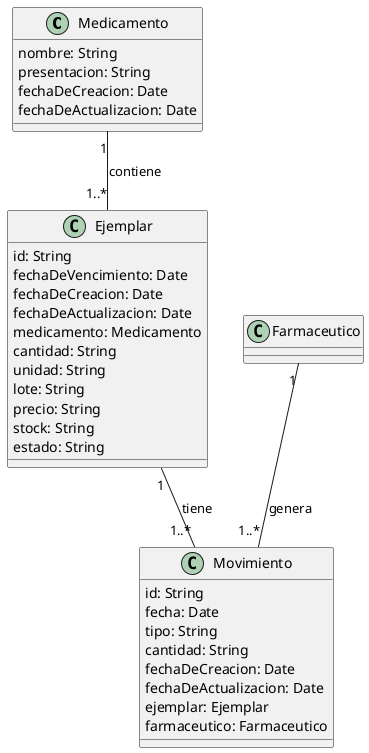 @startuml AlmacenClassDiagram

class Medicamento {
    nombre: String
    presentacion: String    
    fechaDeCreacion: Date
    fechaDeActualizacion: Date

}

class Ejemplar {
    id: String
    fechaDeVencimiento: Date
    fechaDeCreacion: Date
    fechaDeActualizacion: Date
    medicamento: Medicamento
    cantidad: String
    unidad: String
    lote: String
    precio: String
    stock: String
    estado: String
}

class Movimiento {
    id: String
    fecha: Date
    tipo: String
    cantidad: String   
    fechaDeCreacion: Date
    fechaDeActualizacion: Date
    ejemplar: Ejemplar
    farmaceutico: Farmaceutico
}

class Farmaceutico{

}

' Relaciones
Ejemplar "1" -- "1..*" Movimiento : tiene
Farmaceutico "1" -- "1..*" Movimiento : genera
Medicamento "1" -- "1..*" Ejemplar : contiene



@enduml
